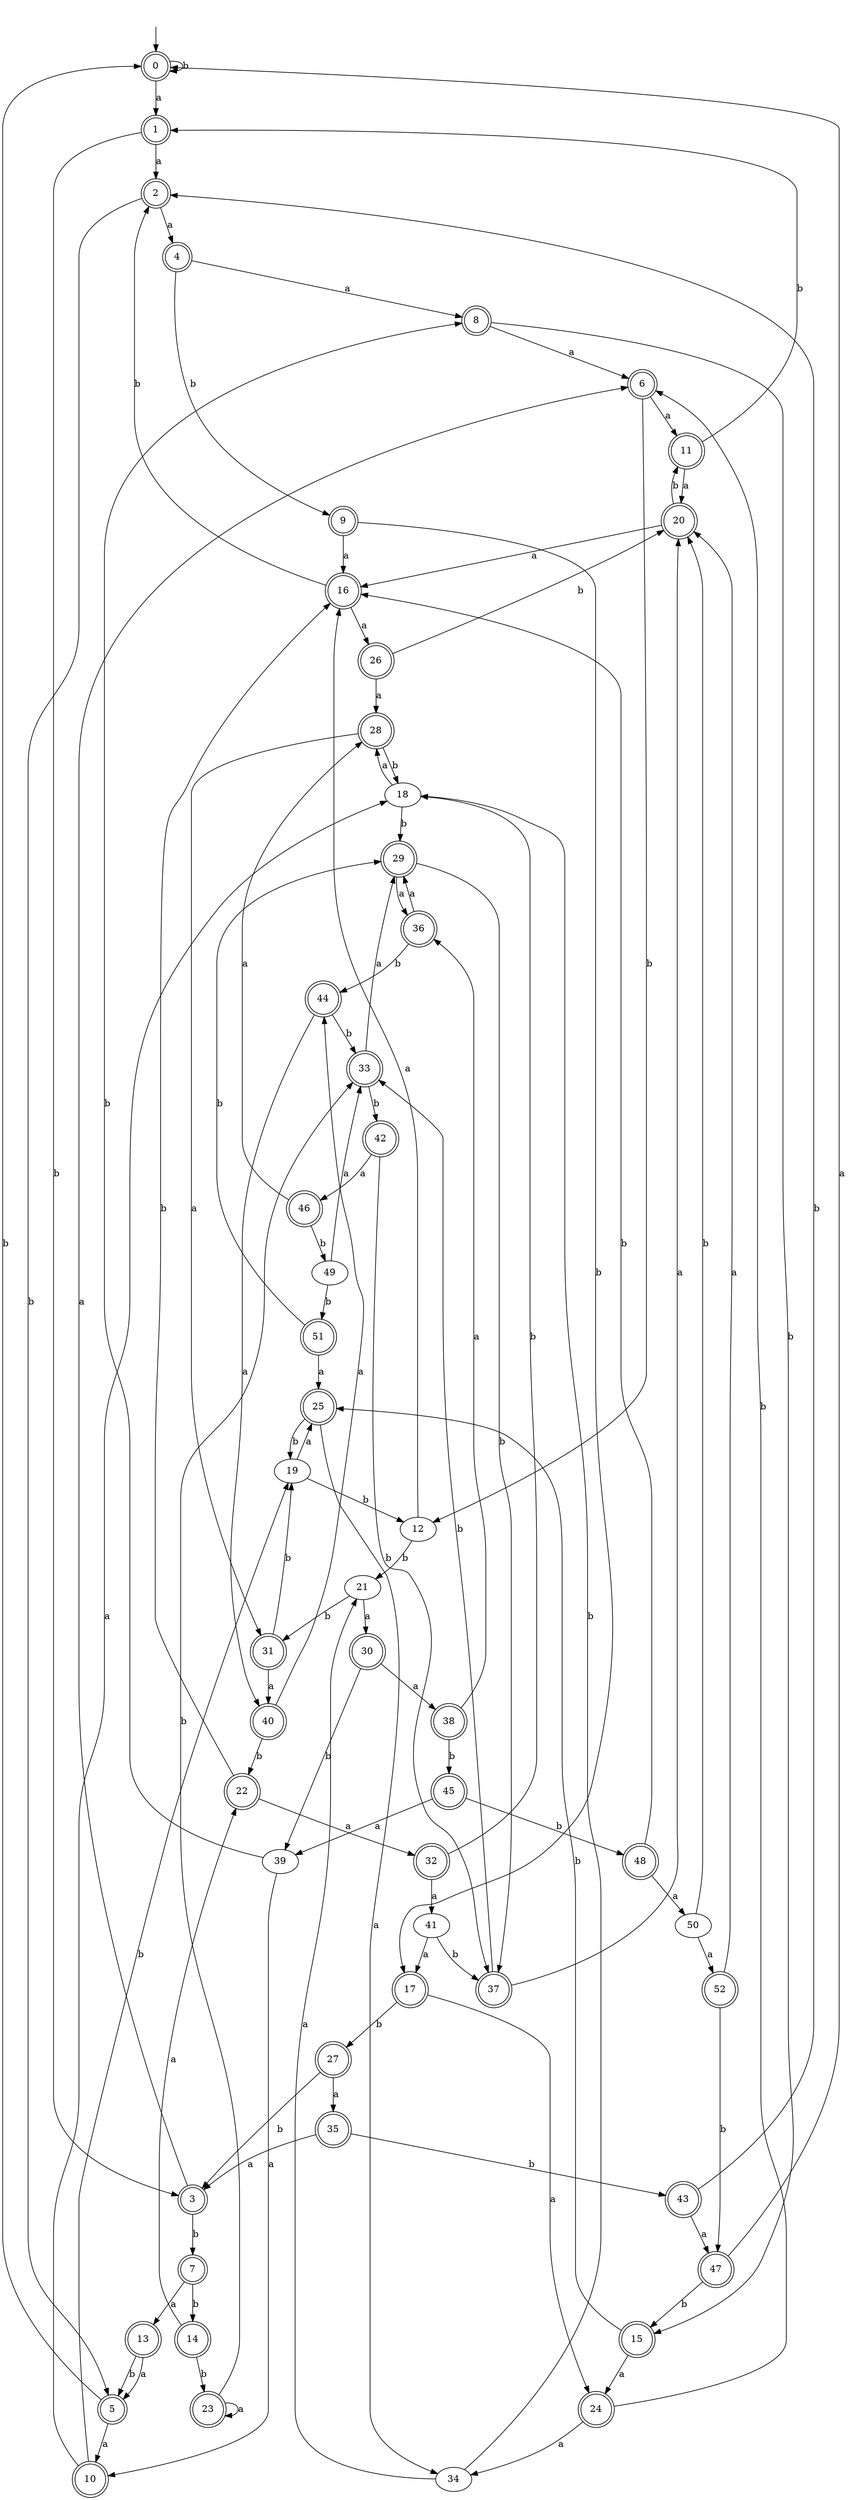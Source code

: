 digraph RandomDFA {
  __start0 [label="", shape=none];
  __start0 -> 0 [label=""];
  0 [shape=circle] [shape=doublecircle]
  0 -> 1 [label="a"]
  0 -> 0 [label="b"]
  1 [shape=doublecircle]
  1 -> 2 [label="a"]
  1 -> 3 [label="b"]
  2 [shape=doublecircle]
  2 -> 4 [label="a"]
  2 -> 5 [label="b"]
  3 [shape=doublecircle]
  3 -> 6 [label="a"]
  3 -> 7 [label="b"]
  4 [shape=doublecircle]
  4 -> 8 [label="a"]
  4 -> 9 [label="b"]
  5 [shape=doublecircle]
  5 -> 10 [label="a"]
  5 -> 0 [label="b"]
  6 [shape=doublecircle]
  6 -> 11 [label="a"]
  6 -> 12 [label="b"]
  7 [shape=doublecircle]
  7 -> 13 [label="a"]
  7 -> 14 [label="b"]
  8 [shape=doublecircle]
  8 -> 6 [label="a"]
  8 -> 15 [label="b"]
  9 [shape=doublecircle]
  9 -> 16 [label="a"]
  9 -> 17 [label="b"]
  10 [shape=doublecircle]
  10 -> 18 [label="a"]
  10 -> 19 [label="b"]
  11 [shape=doublecircle]
  11 -> 20 [label="a"]
  11 -> 1 [label="b"]
  12
  12 -> 16 [label="a"]
  12 -> 21 [label="b"]
  13 [shape=doublecircle]
  13 -> 5 [label="a"]
  13 -> 5 [label="b"]
  14 [shape=doublecircle]
  14 -> 22 [label="a"]
  14 -> 23 [label="b"]
  15 [shape=doublecircle]
  15 -> 24 [label="a"]
  15 -> 25 [label="b"]
  16 [shape=doublecircle]
  16 -> 26 [label="a"]
  16 -> 2 [label="b"]
  17 [shape=doublecircle]
  17 -> 24 [label="a"]
  17 -> 27 [label="b"]
  18
  18 -> 28 [label="a"]
  18 -> 29 [label="b"]
  19
  19 -> 25 [label="a"]
  19 -> 12 [label="b"]
  20 [shape=doublecircle]
  20 -> 16 [label="a"]
  20 -> 11 [label="b"]
  21
  21 -> 30 [label="a"]
  21 -> 31 [label="b"]
  22 [shape=doublecircle]
  22 -> 32 [label="a"]
  22 -> 16 [label="b"]
  23 [shape=doublecircle]
  23 -> 23 [label="a"]
  23 -> 33 [label="b"]
  24 [shape=doublecircle]
  24 -> 34 [label="a"]
  24 -> 6 [label="b"]
  25 [shape=doublecircle]
  25 -> 34 [label="a"]
  25 -> 19 [label="b"]
  26 [shape=doublecircle]
  26 -> 28 [label="a"]
  26 -> 20 [label="b"]
  27 [shape=doublecircle]
  27 -> 35 [label="a"]
  27 -> 3 [label="b"]
  28 [shape=doublecircle]
  28 -> 31 [label="a"]
  28 -> 18 [label="b"]
  29 [shape=doublecircle]
  29 -> 36 [label="a"]
  29 -> 37 [label="b"]
  30 [shape=doublecircle]
  30 -> 38 [label="a"]
  30 -> 39 [label="b"]
  31 [shape=doublecircle]
  31 -> 40 [label="a"]
  31 -> 19 [label="b"]
  32 [shape=doublecircle]
  32 -> 41 [label="a"]
  32 -> 18 [label="b"]
  33 [shape=doublecircle]
  33 -> 29 [label="a"]
  33 -> 42 [label="b"]
  34
  34 -> 21 [label="a"]
  34 -> 18 [label="b"]
  35 [shape=doublecircle]
  35 -> 3 [label="a"]
  35 -> 43 [label="b"]
  36 [shape=doublecircle]
  36 -> 29 [label="a"]
  36 -> 44 [label="b"]
  37 [shape=doublecircle]
  37 -> 20 [label="a"]
  37 -> 33 [label="b"]
  38 [shape=doublecircle]
  38 -> 36 [label="a"]
  38 -> 45 [label="b"]
  39
  39 -> 10 [label="a"]
  39 -> 8 [label="b"]
  40 [shape=doublecircle]
  40 -> 44 [label="a"]
  40 -> 22 [label="b"]
  41
  41 -> 17 [label="a"]
  41 -> 37 [label="b"]
  42 [shape=doublecircle]
  42 -> 46 [label="a"]
  42 -> 37 [label="b"]
  43 [shape=doublecircle]
  43 -> 47 [label="a"]
  43 -> 2 [label="b"]
  44 [shape=doublecircle]
  44 -> 40 [label="a"]
  44 -> 33 [label="b"]
  45 [shape=doublecircle]
  45 -> 39 [label="a"]
  45 -> 48 [label="b"]
  46 [shape=doublecircle]
  46 -> 28 [label="a"]
  46 -> 49 [label="b"]
  47 [shape=doublecircle]
  47 -> 0 [label="a"]
  47 -> 15 [label="b"]
  48 [shape=doublecircle]
  48 -> 50 [label="a"]
  48 -> 16 [label="b"]
  49
  49 -> 33 [label="a"]
  49 -> 51 [label="b"]
  50
  50 -> 52 [label="a"]
  50 -> 20 [label="b"]
  51 [shape=doublecircle]
  51 -> 25 [label="a"]
  51 -> 29 [label="b"]
  52 [shape=doublecircle]
  52 -> 20 [label="a"]
  52 -> 47 [label="b"]
}
